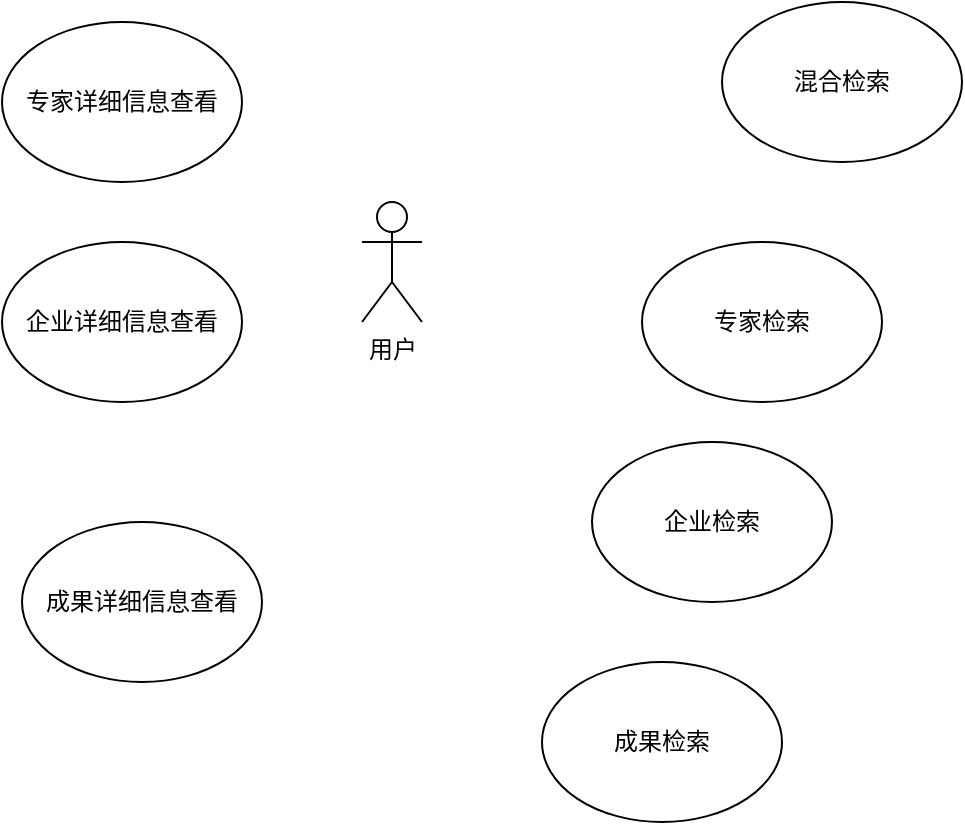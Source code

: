 <mxfile version="24.1.0" type="github">
  <diagram name="Page-1" id="c4acf3e9-155e-7222-9cf6-157b1a14988f">
    <mxGraphModel dx="946" dy="673" grid="1" gridSize="10" guides="1" tooltips="1" connect="1" arrows="1" fold="1" page="1" pageScale="1" pageWidth="850" pageHeight="1100" background="none" math="0" shadow="0">
      <root>
        <mxCell id="0" />
        <mxCell id="1" parent="0" />
        <mxCell id="G2VUMVJBavb5kRMbLVS6-1" value="用户" style="shape=umlActor;verticalLabelPosition=bottom;verticalAlign=top;html=1;outlineConnect=0;" vertex="1" parent="1">
          <mxGeometry x="310" y="270" width="30" height="60" as="geometry" />
        </mxCell>
        <mxCell id="G2VUMVJBavb5kRMbLVS6-4" value="混合检索" style="ellipse;whiteSpace=wrap;html=1;" vertex="1" parent="1">
          <mxGeometry x="490" y="170" width="120" height="80" as="geometry" />
        </mxCell>
        <mxCell id="G2VUMVJBavb5kRMbLVS6-5" value="专家检索" style="ellipse;whiteSpace=wrap;html=1;" vertex="1" parent="1">
          <mxGeometry x="450" y="290" width="120" height="80" as="geometry" />
        </mxCell>
        <mxCell id="G2VUMVJBavb5kRMbLVS6-6" value="企业检索" style="ellipse;whiteSpace=wrap;html=1;" vertex="1" parent="1">
          <mxGeometry x="425" y="390" width="120" height="80" as="geometry" />
        </mxCell>
        <mxCell id="G2VUMVJBavb5kRMbLVS6-7" value="成果检索" style="ellipse;whiteSpace=wrap;html=1;" vertex="1" parent="1">
          <mxGeometry x="400" y="500" width="120" height="80" as="geometry" />
        </mxCell>
        <mxCell id="G2VUMVJBavb5kRMbLVS6-8" value="专家详细信息查看" style="ellipse;whiteSpace=wrap;html=1;" vertex="1" parent="1">
          <mxGeometry x="130" y="180" width="120" height="80" as="geometry" />
        </mxCell>
        <mxCell id="G2VUMVJBavb5kRMbLVS6-9" value="企业详细信息查看" style="ellipse;whiteSpace=wrap;html=1;" vertex="1" parent="1">
          <mxGeometry x="130" y="290" width="120" height="80" as="geometry" />
        </mxCell>
        <mxCell id="G2VUMVJBavb5kRMbLVS6-10" value="成果详细信息查看" style="ellipse;whiteSpace=wrap;html=1;" vertex="1" parent="1">
          <mxGeometry x="140" y="430" width="120" height="80" as="geometry" />
        </mxCell>
      </root>
    </mxGraphModel>
  </diagram>
</mxfile>
